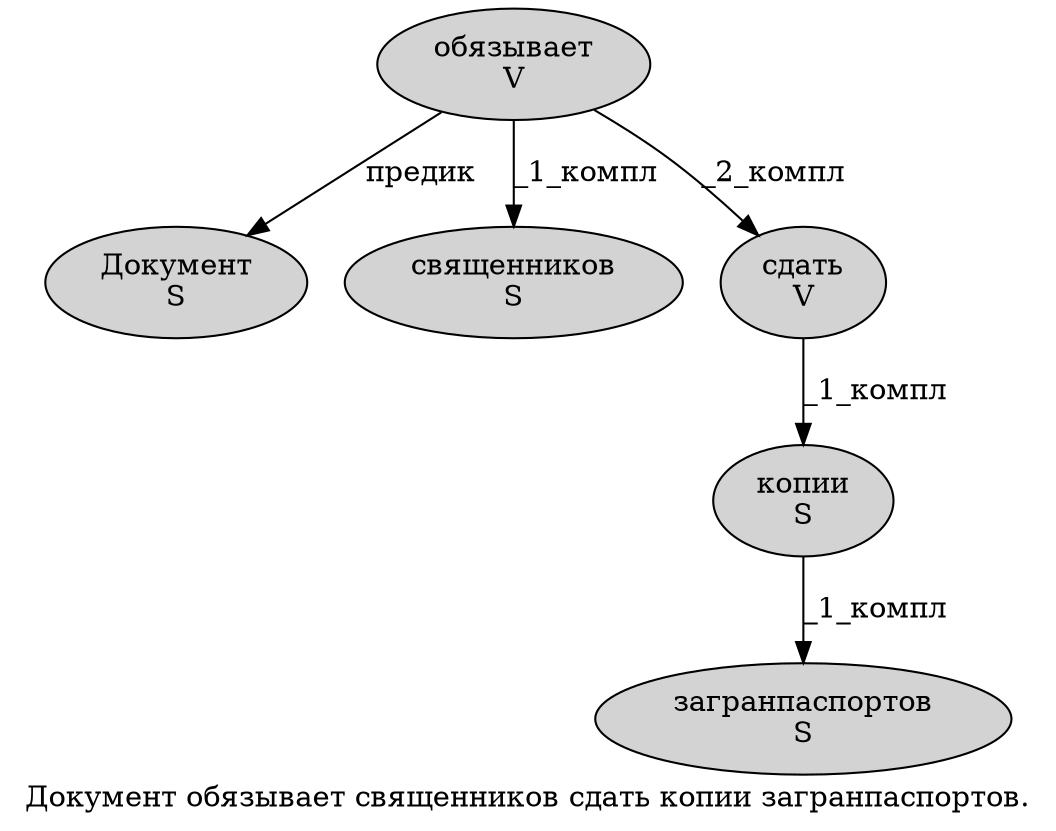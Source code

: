 digraph SENTENCE_1530 {
	graph [label="Документ обязывает священников сдать копии загранпаспортов."]
	node [style=filled]
		0 [label="Документ
S" color="" fillcolor=lightgray penwidth=1 shape=ellipse]
		1 [label="обязывает
V" color="" fillcolor=lightgray penwidth=1 shape=ellipse]
		2 [label="священников
S" color="" fillcolor=lightgray penwidth=1 shape=ellipse]
		3 [label="сдать
V" color="" fillcolor=lightgray penwidth=1 shape=ellipse]
		4 [label="копии
S" color="" fillcolor=lightgray penwidth=1 shape=ellipse]
		5 [label="загранпаспортов
S" color="" fillcolor=lightgray penwidth=1 shape=ellipse]
			4 -> 5 [label="_1_компл"]
			3 -> 4 [label="_1_компл"]
			1 -> 0 [label="предик"]
			1 -> 2 [label="_1_компл"]
			1 -> 3 [label="_2_компл"]
}